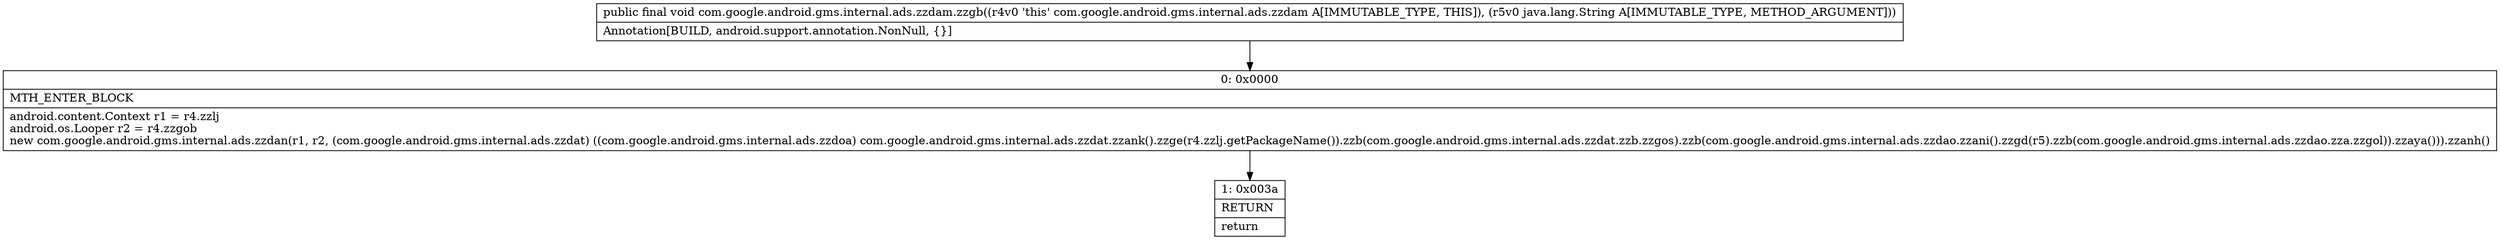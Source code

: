digraph "CFG forcom.google.android.gms.internal.ads.zzdam.zzgb(Ljava\/lang\/String;)V" {
Node_0 [shape=record,label="{0\:\ 0x0000|MTH_ENTER_BLOCK\l|android.content.Context r1 = r4.zzlj\landroid.os.Looper r2 = r4.zzgob\lnew com.google.android.gms.internal.ads.zzdan(r1, r2, (com.google.android.gms.internal.ads.zzdat) ((com.google.android.gms.internal.ads.zzdoa) com.google.android.gms.internal.ads.zzdat.zzank().zzge(r4.zzlj.getPackageName()).zzb(com.google.android.gms.internal.ads.zzdat.zzb.zzgos).zzb(com.google.android.gms.internal.ads.zzdao.zzani().zzgd(r5).zzb(com.google.android.gms.internal.ads.zzdao.zza.zzgol)).zzaya())).zzanh()\l}"];
Node_1 [shape=record,label="{1\:\ 0x003a|RETURN\l|return\l}"];
MethodNode[shape=record,label="{public final void com.google.android.gms.internal.ads.zzdam.zzgb((r4v0 'this' com.google.android.gms.internal.ads.zzdam A[IMMUTABLE_TYPE, THIS]), (r5v0 java.lang.String A[IMMUTABLE_TYPE, METHOD_ARGUMENT]))  | Annotation[BUILD, android.support.annotation.NonNull, \{\}]\l}"];
MethodNode -> Node_0;
Node_0 -> Node_1;
}

